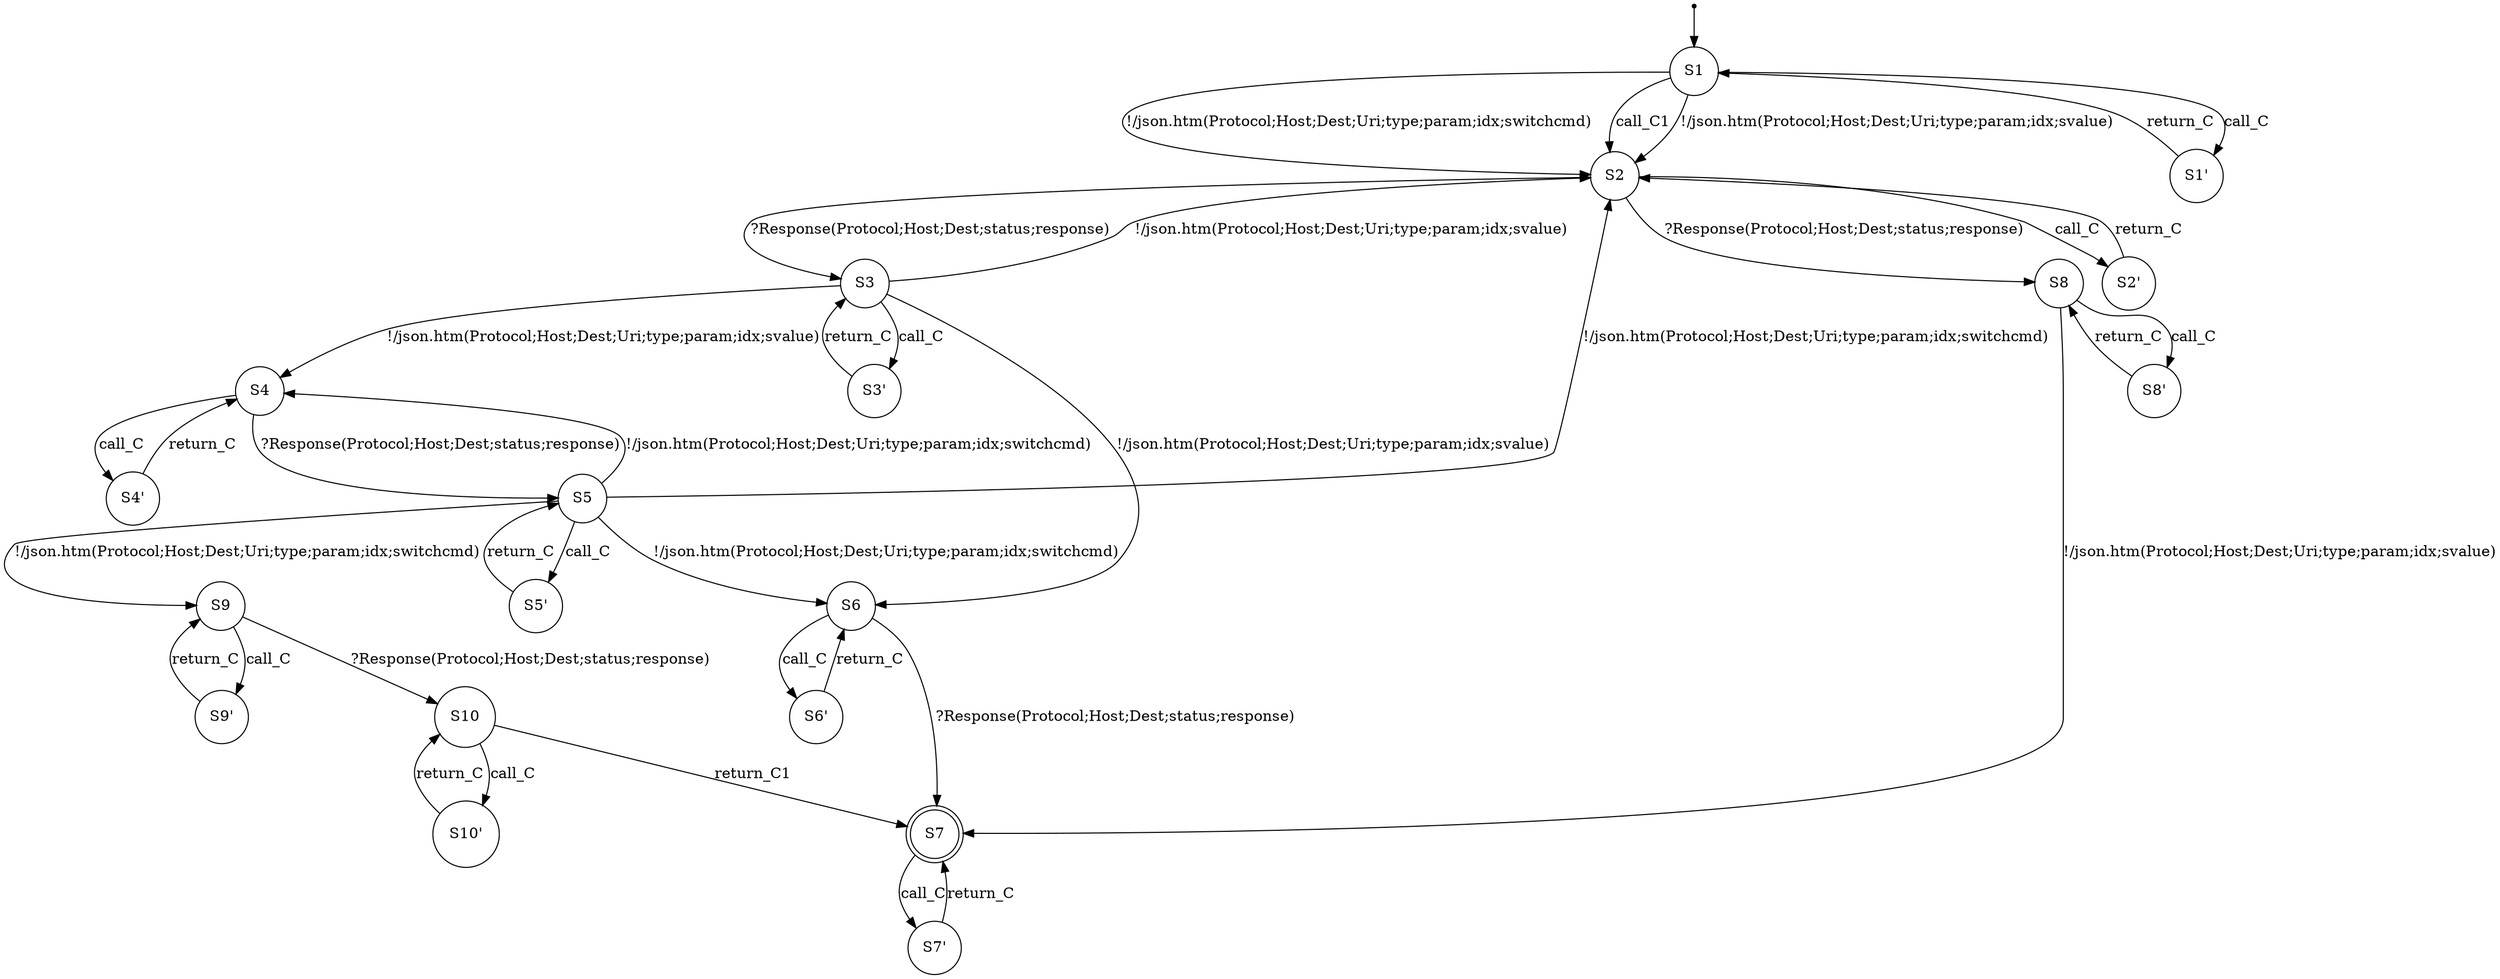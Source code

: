 digraph LTS {
S00[shape=point]
S1[label=S1,shape=circle];
S2[label=S2,shape=circle];
S3[label=S3,shape=circle];
S4[label=S4,shape=circle];
S5[label=S5,shape=circle];
S6[label=S6,shape=circle];
S7[label=S7,shape=doublecircle];
S8[label=S8,shape=circle];
S9[label=S9,shape=circle];
S10[label=S10,shape=circle];
"S1'"[label="S1'",shape=circle];
"S2'"[label="S2'",shape=circle];
"S3'"[label="S3'",shape=circle];
"S4'"[label="S4'",shape=circle];
"S5'"[label="S5'",shape=circle];
"S6'"[label="S6'",shape=circle];
"S7'"[label="S7'",shape=circle];
"S8'"[label="S8'",shape=circle];
"S9'"[label="S9'",shape=circle];
"S10'"[label="S10'",shape=circle];
S00 -> S1
S1 -> S2[label ="!/json.htm(Protocol;Host;Dest;Uri;type;param;idx;switchcmd)"];
S1 -> S2[label ="call_C1"];
S1 -> S2[label ="!/json.htm(Protocol;Host;Dest;Uri;type;param;idx;svalue)"];
S2 -> S3[label ="?Response(Protocol;Host;Dest;status;response)"];
S2 -> S8[label ="?Response(Protocol;Host;Dest;status;response)"];
S3 -> S2[label ="!/json.htm(Protocol;Host;Dest;Uri;type;param;idx;svalue)"];
S3 -> S4[label ="!/json.htm(Protocol;Host;Dest;Uri;type;param;idx;svalue)"];
S3 -> S6[label ="!/json.htm(Protocol;Host;Dest;Uri;type;param;idx;svalue)"];
S4 -> S5[label ="?Response(Protocol;Host;Dest;status;response)"];
S5 -> S2[label ="!/json.htm(Protocol;Host;Dest;Uri;type;param;idx;switchcmd)"];
S5 -> S4[label ="!/json.htm(Protocol;Host;Dest;Uri;type;param;idx;switchcmd)"];
S5 -> S6[label ="!/json.htm(Protocol;Host;Dest;Uri;type;param;idx;switchcmd)"];
S5 -> S9[label ="!/json.htm(Protocol;Host;Dest;Uri;type;param;idx;switchcmd)"];
S6 -> S7[label ="?Response(Protocol;Host;Dest;status;response)"];
S8 -> S7[label ="!/json.htm(Protocol;Host;Dest;Uri;type;param;idx;svalue)"];
S9 -> S10[label ="?Response(Protocol;Host;Dest;status;response)"];
S10 -> S7[label ="return_C1"];
S1 -> "S1'"[label ="call_C"]
"S1'" -> S1[label ="return_C"]
S2 -> "S2'"[label ="call_C"]
"S2'" -> S2[label ="return_C"]
S3 -> "S3'"[label ="call_C"]
"S3'" -> S3[label ="return_C"]
S4 -> "S4'"[label ="call_C"]
"S4'" -> S4[label ="return_C"]
S5 -> "S5'"[label ="call_C"]
"S5'" -> S5[label ="return_C"]
S6 -> "S6'"[label ="call_C"]
"S6'" -> S6[label ="return_C"]
S7 -> "S7'"[label ="call_C"]
"S7'" -> S7[label ="return_C"]
S8 -> "S8'"[label ="call_C"]
"S8'" -> S8[label ="return_C"]
S9 -> "S9'"[label ="call_C"]
"S9'" -> S9[label ="return_C"]
S10 -> "S10'"[label ="call_C"]
"S10'" -> S10[label ="return_C"]
}
